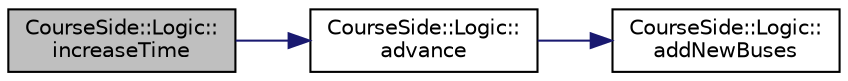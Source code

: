 digraph "CourseSide::Logic::increaseTime"
{
 // LATEX_PDF_SIZE
  edge [fontname="Helvetica",fontsize="10",labelfontname="Helvetica",labelfontsize="10"];
  node [fontname="Helvetica",fontsize="10",shape=record];
  rankdir="LR";
  Node1 [label="CourseSide::Logic::\lincreaseTime",height=0.2,width=0.4,color="black", fillcolor="grey75", style="filled", fontcolor="black",tooltip="increaseTime gets called when timer_ timeouts and increases time when game is not over,..."];
  Node1 -> Node2 [color="midnightblue",fontsize="10",style="solid",fontname="Helvetica"];
  Node2 [label="CourseSide::Logic::\ladvance",height=0.2,width=0.4,color="black", fillcolor="white", style="filled",URL="$class_course_side_1_1_logic.html#ab9094d67a55e9f56721345890821463a",tooltip="advance handles the movement and removal of buses and passengers. Gets called every timeout by increa..."];
  Node2 -> Node3 [color="midnightblue",fontsize="10",style="solid",fontname="Helvetica"];
  Node3 [label="CourseSide::Logic::\laddNewBuses",height=0.2,width=0.4,color="black", fillcolor="white", style="filled",URL="$class_course_side_1_1_logic.html#a57502fae5dda5a61866bda61f9001657",tooltip="addNewBuses adds new buses to traffic from offlinedata"];
}
